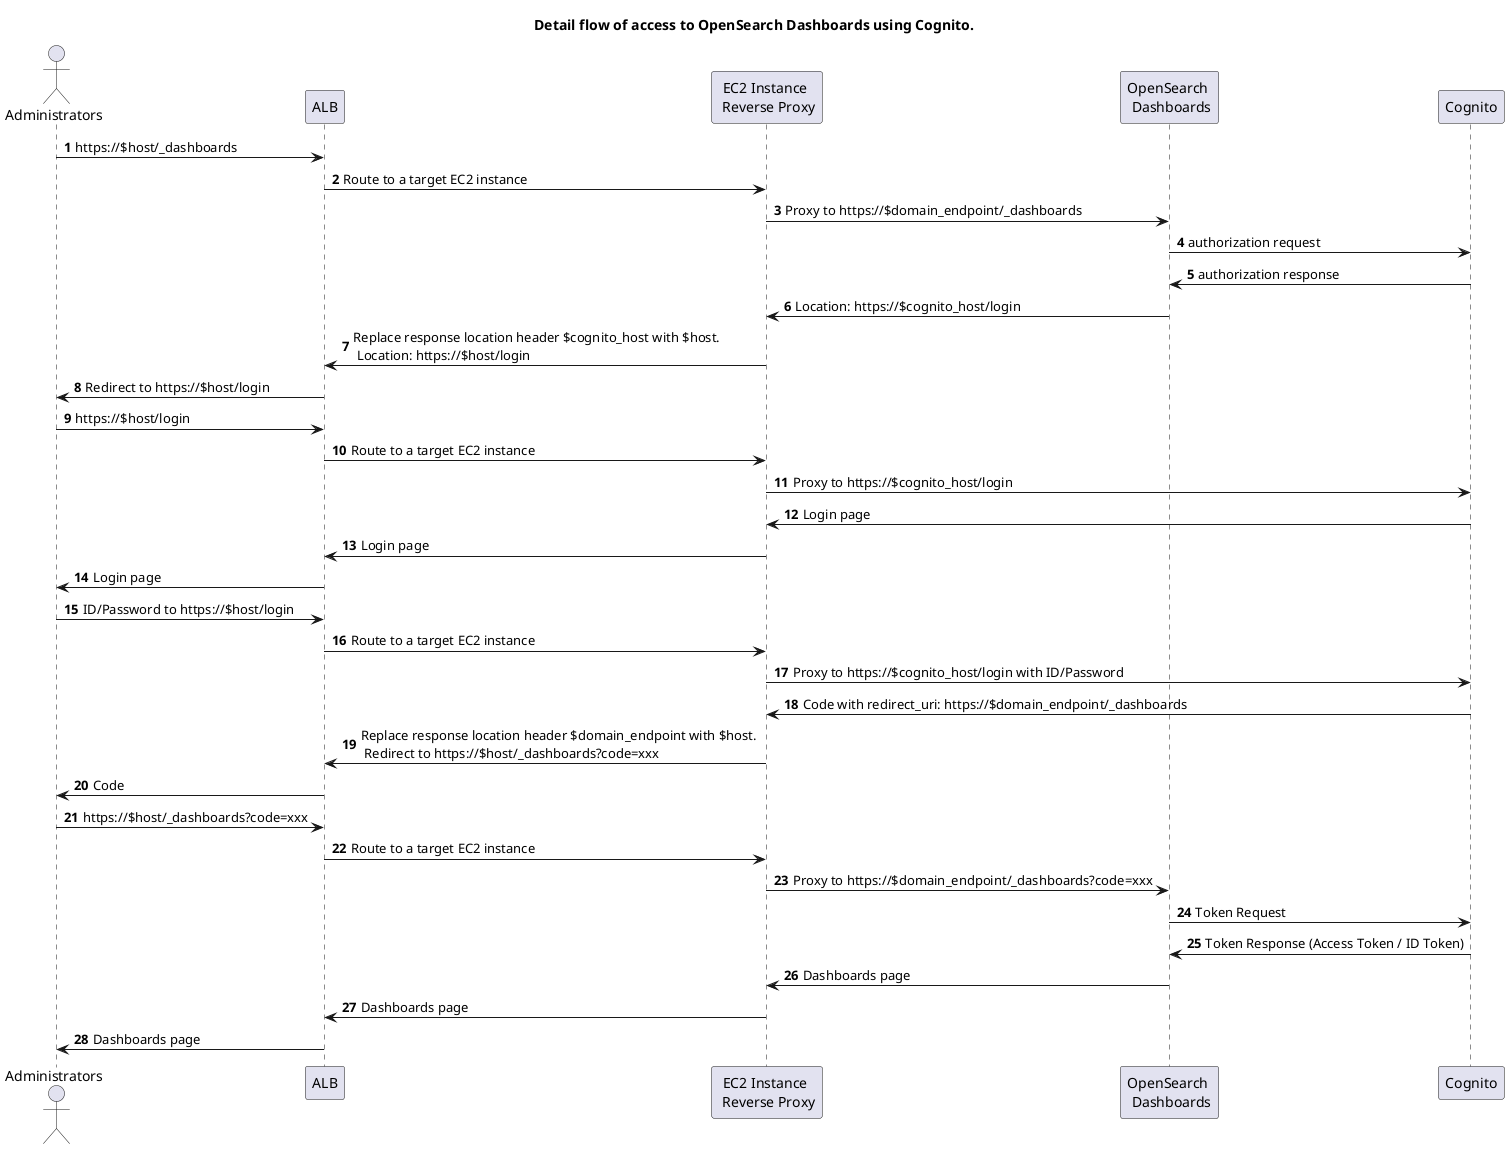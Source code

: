 @startuml

title Detail flow of access to OpenSearch Dashboards using Cognito.

autonumber
actor Administrators
participant ALB
participant "EC2 Instance \n Reverse Proxy" as EC2
participant "OpenSearch \n Dashboards" as Dashboards
participant Cognito

Administrators -> ALB : https://$host/_dashboards
ALB -> EC2 : Route to a target EC2 instance
EC2 -> Dashboards : Proxy to https://$domain_endpoint/_dashboards
Dashboards -> Cognito : authorization request
Cognito -> Dashboards : authorization response
Dashboards -> EC2 : Location: https://$cognito_host/login
EC2 -> ALB : Replace response location header $cognito_host with $host. \n Location: https://$host/login
ALB -> Administrators : Redirect to https://$host/login

Administrators -> ALB : https://$host/login
ALB -> EC2 : Route to a target EC2 instance
EC2 -> Cognito : Proxy to https://$cognito_host/login
Cognito -> EC2 : Login page
EC2 -> ALB : Login page
ALB -> Administrators : Login page

Administrators -> ALB : ID/Password to https://$host/login
ALB -> EC2 : Route to a target EC2 instance
EC2 -> Cognito : Proxy to https://$cognito_host/login with ID/Password
Cognito -> EC2 : Code with redirect_uri: https://$domain_endpoint/_dashboards
EC2 -> ALB : Replace response location header $domain_endpoint with $host. \n Redirect to https://$host/_dashboards?code=xxx
ALB -> Administrators : Code

Administrators -> ALB : https://$host/_dashboards?code=xxx
ALB -> EC2 : Route to a target EC2 instance
EC2 -> Dashboards : Proxy to https://$domain_endpoint/_dashboards?code=xxx
Dashboards -> Cognito : Token Request
Cognito -> Dashboards : Token Response (Access Token / ID Token)
Dashboards -> EC2 : Dashboards page
EC2 -> ALB : Dashboards page
ALB -> Administrators : Dashboards page
@enduml
